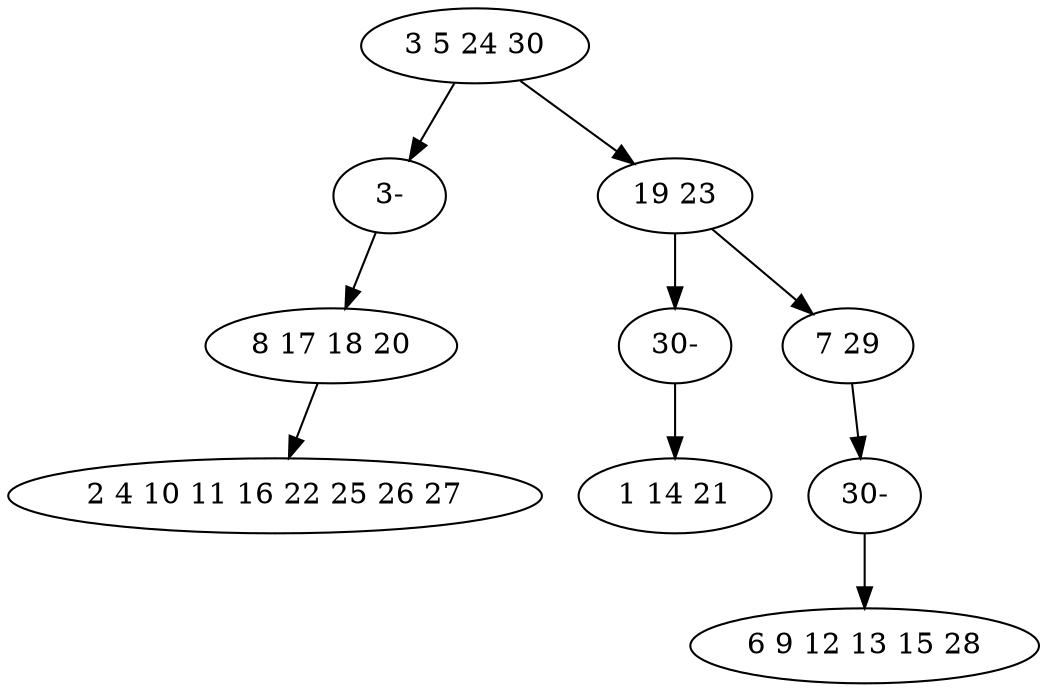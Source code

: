 digraph true_tree {
	"0" -> "8"
	"0" -> "2"
	"2" -> "7"
	"2" -> "4"
	"1" -> "5"
	"4" -> "9"
	"7" -> "3"
	"8" -> "1"
	"9" -> "6"
	"0" [label="3 5 24 30"];
	"1" [label="8 17 18 20"];
	"2" [label="19 23"];
	"3" [label="1 14 21"];
	"4" [label="7 29"];
	"5" [label="2 4 10 11 16 22 25 26 27"];
	"6" [label="6 9 12 13 15 28"];
	"7" [label="30-"];
	"8" [label="3-"];
	"9" [label="30-"];
}
